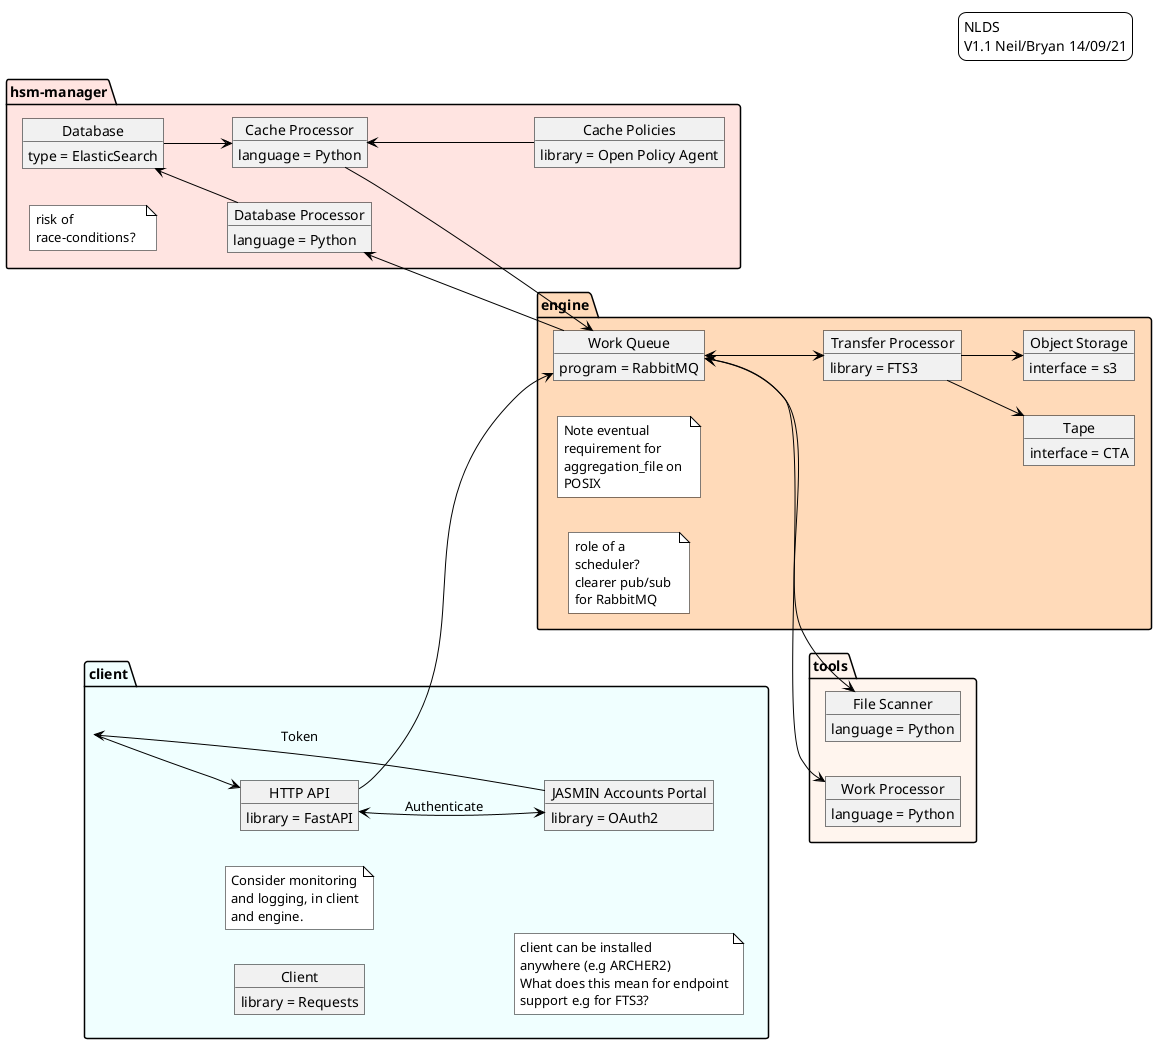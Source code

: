 @startuml

left to right direction
skinparam arrowcolor black
skinparam objectbordercolor black
skinparam objectcolor automatic
skinparam legendbackgroundcolor white
skinparam notebordercolor black
skinparam notebackgroundcolor white
legend top right 
    NLDS 
    V1.1 Neil/Bryan 14/09/21
end legend

package client #azure {

object "Client" as client
client : library = Requests

object "HTTP API" as httpapi
httpapi : library = FastAPI

object "JASMIN Accounts Portal" as jasminap
jasminap : library = OAuth2

note as N4
Consider monitoring
and logging, in client
and engine.
end note

note as N2
client can be installed 
anywhere (e.g ARCHER2)
What does this mean for endpoint
support e.g for FTS3?
end note

} 

package engine #peachpuff {

object "Work Queue" as workqueue
workqueue : program = RabbitMQ

object "Transfer Processor" as transproc
transproc : library = FTS3

object "Tape" as tape
tape : interface = CTA

object "Object Storage" as objstore
objstore : interface = s3

note as N3
Note eventual
requirement for
aggregation_file on 
POSIX
end note

note as N6
role of a 
scheduler?
clearer pub/sub 
for RabbitMQ
end note
}

package tools #seashell {

object "Work Processor" as workproc
workproc : language = Python

object "File Scanner" as filescan
filescan : language = Python

}

package hsm-manager  #mistyrose {
object "Cache Processor" as cacheproc
cacheproc : language = Python

object "Cache Policies" as cachepol
cachepol : library = Open Policy Agent

object "Database Processor" as dbproc
dbproc : language = Python

object "Database" as db
db : type = ElasticSearch

note as N1
risk of 
race-conditions?  
end note
}


client --> httpapi
client <-- jasminap : Token
httpapi <--> jasminap : Authenticate
httpapi --> workqueue

cacheproc <-- cachepol
workqueue <--> workproc
workqueue <--> transproc
cacheproc --> workqueue
workqueue --> dbproc
workqueue <--> filescan

db <-- dbproc

transproc --> objstore
transproc --> tape

db --> cacheproc




@enduml
